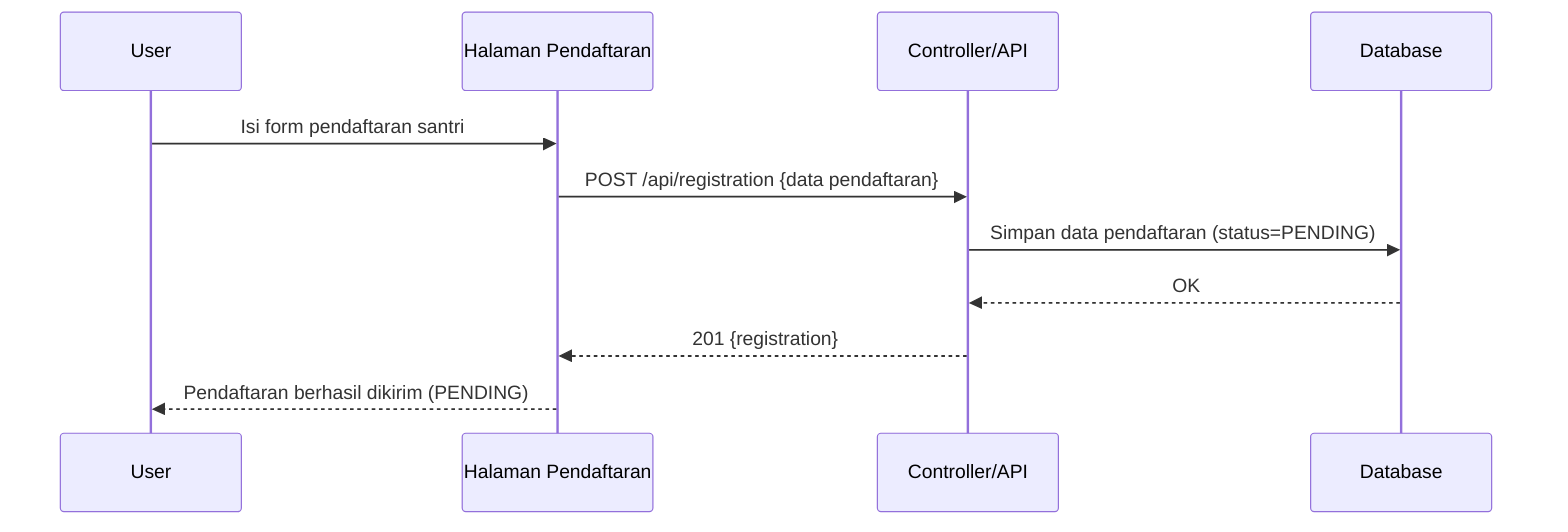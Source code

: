 sequenceDiagram
  participant U as User
  participant UI as Halaman Pendaftaran
  participant API as Controller/API
  participant DB as Database

  U->>UI: Isi form pendaftaran santri
  UI->>API: POST /api/registration {data pendaftaran}
  API->>DB: Simpan data pendaftaran (status=PENDING)
  DB-->>API: OK
  API-->>UI: 201 {registration}
  UI-->>U: Pendaftaran berhasil dikirim (PENDING)